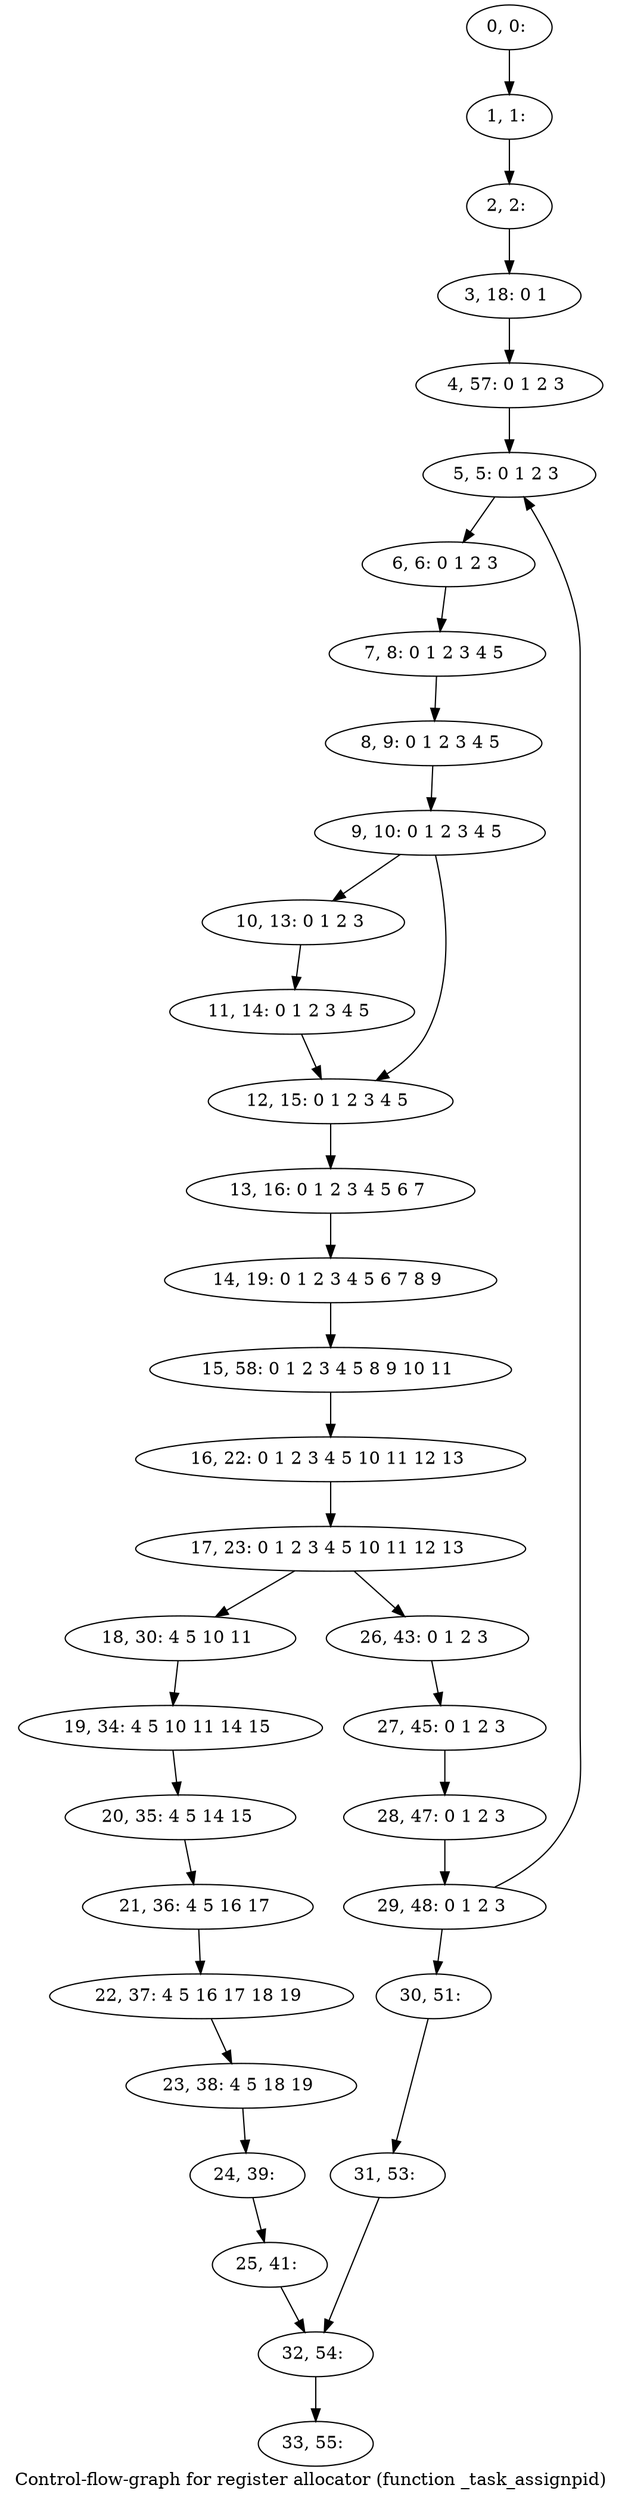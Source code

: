 digraph G {
graph [label="Control-flow-graph for register allocator (function _task_assignpid)"]
0[label="0, 0: "];
1[label="1, 1: "];
2[label="2, 2: "];
3[label="3, 18: 0 1 "];
4[label="4, 57: 0 1 2 3 "];
5[label="5, 5: 0 1 2 3 "];
6[label="6, 6: 0 1 2 3 "];
7[label="7, 8: 0 1 2 3 4 5 "];
8[label="8, 9: 0 1 2 3 4 5 "];
9[label="9, 10: 0 1 2 3 4 5 "];
10[label="10, 13: 0 1 2 3 "];
11[label="11, 14: 0 1 2 3 4 5 "];
12[label="12, 15: 0 1 2 3 4 5 "];
13[label="13, 16: 0 1 2 3 4 5 6 7 "];
14[label="14, 19: 0 1 2 3 4 5 6 7 8 9 "];
15[label="15, 58: 0 1 2 3 4 5 8 9 10 11 "];
16[label="16, 22: 0 1 2 3 4 5 10 11 12 13 "];
17[label="17, 23: 0 1 2 3 4 5 10 11 12 13 "];
18[label="18, 30: 4 5 10 11 "];
19[label="19, 34: 4 5 10 11 14 15 "];
20[label="20, 35: 4 5 14 15 "];
21[label="21, 36: 4 5 16 17 "];
22[label="22, 37: 4 5 16 17 18 19 "];
23[label="23, 38: 4 5 18 19 "];
24[label="24, 39: "];
25[label="25, 41: "];
26[label="26, 43: 0 1 2 3 "];
27[label="27, 45: 0 1 2 3 "];
28[label="28, 47: 0 1 2 3 "];
29[label="29, 48: 0 1 2 3 "];
30[label="30, 51: "];
31[label="31, 53: "];
32[label="32, 54: "];
33[label="33, 55: "];
0->1 ;
1->2 ;
2->3 ;
3->4 ;
4->5 ;
5->6 ;
6->7 ;
7->8 ;
8->9 ;
9->10 ;
9->12 ;
10->11 ;
11->12 ;
12->13 ;
13->14 ;
14->15 ;
15->16 ;
16->17 ;
17->18 ;
17->26 ;
18->19 ;
19->20 ;
20->21 ;
21->22 ;
22->23 ;
23->24 ;
24->25 ;
25->32 ;
26->27 ;
27->28 ;
28->29 ;
29->30 ;
29->5 ;
30->31 ;
31->32 ;
32->33 ;
}
